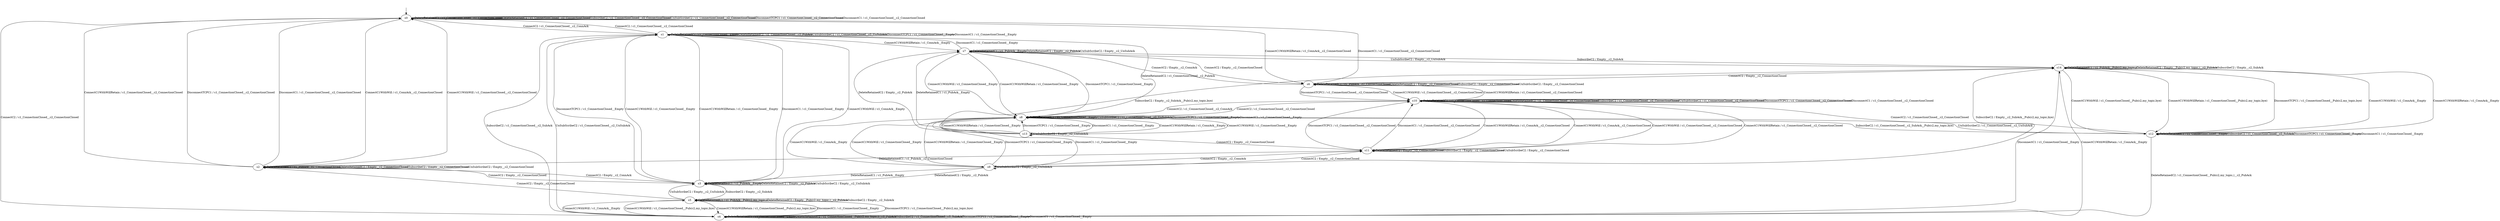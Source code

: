digraph h6 {
s0 [label="s0"];
s1 [label="s1"];
s2 [label="s2"];
s6 [label="s6"];
s3 [label="s3"];
s4 [label="s4"];
s7 [label="s7"];
s10 [label="s10"];
s5 [label="s5"];
s8 [label="s8"];
s14 [label="s14"];
s9 [label="s9"];
s12 [label="s12"];
s13 [label="s13"];
s11 [label="s11"];
s0 -> s1 [label="ConnectC2 / c1_ConnectionClosed__c2_ConnAck"];
s0 -> s2 [label="ConnectC1WithWill / c1_ConnAck__c2_ConnectionClosed"];
s0 -> s6 [label="ConnectC1WithWillRetain / c1_ConnAck__c2_ConnectionClosed"];
s0 -> s0 [label="DeleteRetainedC1 / c1_ConnectionClosed__c2_ConnectionClosed"];
s0 -> s0 [label="DeleteRetainedC2 / c1_ConnectionClosed__c2_ConnectionClosed"];
s0 -> s0 [label="SubscribeC2 / c1_ConnectionClosed__c2_ConnectionClosed"];
s0 -> s0 [label="UnSubScribeC2 / c1_ConnectionClosed__c2_ConnectionClosed"];
s0 -> s0 [label="DisconnectTCPC1 / c1_ConnectionClosed__c2_ConnectionClosed"];
s0 -> s0 [label="DisconnectC1 / c1_ConnectionClosed__c2_ConnectionClosed"];
s1 -> s0 [label="ConnectC2 / c1_ConnectionClosed__c2_ConnectionClosed"];
s1 -> s3 [label="ConnectC1WithWill / c1_ConnAck__Empty"];
s1 -> s7 [label="ConnectC1WithWillRetain / c1_ConnAck__Empty"];
s1 -> s1 [label="DeleteRetainedC1 / c1_ConnectionClosed__Empty"];
s1 -> s1 [label="DeleteRetainedC2 / c1_ConnectionClosed__c2_PubAck"];
s1 -> s4 [label="SubscribeC2 / c1_ConnectionClosed__c2_SubAck"];
s1 -> s1 [label="UnSubScribeC2 / c1_ConnectionClosed__c2_UnSubAck"];
s1 -> s1 [label="DisconnectTCPC1 / c1_ConnectionClosed__Empty"];
s1 -> s1 [label="DisconnectC1 / c1_ConnectionClosed__Empty"];
s2 -> s3 [label="ConnectC2 / Empty__c2_ConnAck"];
s2 -> s0 [label="ConnectC1WithWill / c1_ConnectionClosed__c2_ConnectionClosed"];
s2 -> s0 [label="ConnectC1WithWillRetain / c1_ConnectionClosed__c2_ConnectionClosed"];
s2 -> s2 [label="DeleteRetainedC1 / c1_PubAck__c2_ConnectionClosed"];
s2 -> s2 [label="DeleteRetainedC2 / Empty__c2_ConnectionClosed"];
s2 -> s2 [label="SubscribeC2 / Empty__c2_ConnectionClosed"];
s2 -> s2 [label="UnSubScribeC2 / Empty__c2_ConnectionClosed"];
s2 -> s0 [label="DisconnectTCPC1 / c1_ConnectionClosed__c2_ConnectionClosed"];
s2 -> s0 [label="DisconnectC1 / c1_ConnectionClosed__c2_ConnectionClosed"];
s6 -> s7 [label="ConnectC2 / Empty__c2_ConnAck"];
s6 -> s10 [label="ConnectC1WithWill / c1_ConnectionClosed__c2_ConnectionClosed"];
s6 -> s10 [label="ConnectC1WithWillRetain / c1_ConnectionClosed__c2_ConnectionClosed"];
s6 -> s6 [label="DeleteRetainedC1 / c1_PubAck__c2_ConnectionClosed"];
s6 -> s6 [label="DeleteRetainedC2 / Empty__c2_ConnectionClosed"];
s6 -> s6 [label="SubscribeC2 / Empty__c2_ConnectionClosed"];
s6 -> s6 [label="UnSubScribeC2 / Empty__c2_ConnectionClosed"];
s6 -> s10 [label="DisconnectTCPC1 / c1_ConnectionClosed__c2_ConnectionClosed"];
s6 -> s0 [label="DisconnectC1 / c1_ConnectionClosed__c2_ConnectionClosed"];
s3 -> s2 [label="ConnectC2 / Empty__c2_ConnectionClosed"];
s3 -> s1 [label="ConnectC1WithWill / c1_ConnectionClosed__Empty"];
s3 -> s1 [label="ConnectC1WithWillRetain / c1_ConnectionClosed__Empty"];
s3 -> s3 [label="DeleteRetainedC1 / c1_PubAck__Empty"];
s3 -> s3 [label="DeleteRetainedC2 / Empty__c2_PubAck"];
s3 -> s5 [label="SubscribeC2 / Empty__c2_SubAck"];
s3 -> s3 [label="UnSubScribeC2 / Empty__c2_UnSubAck"];
s3 -> s1 [label="DisconnectTCPC1 / c1_ConnectionClosed__Empty"];
s3 -> s1 [label="DisconnectC1 / c1_ConnectionClosed__Empty"];
s4 -> s0 [label="ConnectC2 / c1_ConnectionClosed__c2_ConnectionClosed"];
s4 -> s5 [label="ConnectC1WithWill / c1_ConnAck__Empty"];
s4 -> s14 [label="ConnectC1WithWillRetain / c1_ConnAck__Empty"];
s4 -> s4 [label="DeleteRetainedC1 / c1_ConnectionClosed__Empty"];
s4 -> s4 [label="DeleteRetainedC2 / c1_ConnectionClosed__Pub(c2,my_topic,)__c2_PubAck"];
s4 -> s4 [label="SubscribeC2 / c1_ConnectionClosed__c2_SubAck"];
s4 -> s1 [label="UnSubScribeC2 / c1_ConnectionClosed__c2_UnSubAck"];
s4 -> s4 [label="DisconnectTCPC1 / c1_ConnectionClosed__Empty"];
s4 -> s4 [label="DisconnectC1 / c1_ConnectionClosed__Empty"];
s7 -> s6 [label="ConnectC2 / Empty__c2_ConnectionClosed"];
s7 -> s8 [label="ConnectC1WithWill / c1_ConnectionClosed__Empty"];
s7 -> s8 [label="ConnectC1WithWillRetain / c1_ConnectionClosed__Empty"];
s7 -> s7 [label="DeleteRetainedC1 / c1_PubAck__Empty"];
s7 -> s7 [label="DeleteRetainedC2 / Empty__c2_PubAck"];
s7 -> s14 [label="SubscribeC2 / Empty__c2_SubAck"];
s7 -> s7 [label="UnSubScribeC2 / Empty__c2_UnSubAck"];
s7 -> s8 [label="DisconnectTCPC1 / c1_ConnectionClosed__Empty"];
s7 -> s1 [label="DisconnectC1 / c1_ConnectionClosed__Empty"];
s10 -> s8 [label="ConnectC2 / c1_ConnectionClosed__c2_ConnAck"];
s10 -> s11 [label="ConnectC1WithWill / c1_ConnAck__c2_ConnectionClosed"];
s10 -> s11 [label="ConnectC1WithWillRetain / c1_ConnAck__c2_ConnectionClosed"];
s10 -> s10 [label="DeleteRetainedC1 / c1_ConnectionClosed__c2_ConnectionClosed"];
s10 -> s10 [label="DeleteRetainedC2 / c1_ConnectionClosed__c2_ConnectionClosed"];
s10 -> s10 [label="SubscribeC2 / c1_ConnectionClosed__c2_ConnectionClosed"];
s10 -> s10 [label="UnSubScribeC2 / c1_ConnectionClosed__c2_ConnectionClosed"];
s10 -> s10 [label="DisconnectTCPC1 / c1_ConnectionClosed__c2_ConnectionClosed"];
s10 -> s10 [label="DisconnectC1 / c1_ConnectionClosed__c2_ConnectionClosed"];
s5 -> s2 [label="ConnectC2 / Empty__c2_ConnectionClosed"];
s5 -> s4 [label="ConnectC1WithWill / c1_ConnectionClosed__Pub(c2,my_topic,bye)"];
s5 -> s4 [label="ConnectC1WithWillRetain / c1_ConnectionClosed__Pub(c2,my_topic,bye)"];
s5 -> s5 [label="DeleteRetainedC1 / c1_PubAck__Pub(c2,my_topic,)"];
s5 -> s5 [label="DeleteRetainedC2 / Empty__Pub(c2,my_topic,)__c2_PubAck"];
s5 -> s5 [label="SubscribeC2 / Empty__c2_SubAck"];
s5 -> s3 [label="UnSubScribeC2 / Empty__c2_UnSubAck"];
s5 -> s4 [label="DisconnectTCPC1 / c1_ConnectionClosed__Pub(c2,my_topic,bye)"];
s5 -> s4 [label="DisconnectC1 / c1_ConnectionClosed__Empty"];
s8 -> s10 [label="ConnectC2 / c1_ConnectionClosed__c2_ConnectionClosed"];
s8 -> s9 [label="ConnectC1WithWill / c1_ConnAck__Empty"];
s8 -> s13 [label="ConnectC1WithWillRetain / c1_ConnAck__Empty"];
s8 -> s8 [label="DeleteRetainedC1 / c1_ConnectionClosed__Empty"];
s8 -> s1 [label="DeleteRetainedC2 / c1_ConnectionClosed__c2_PubAck"];
s8 -> s12 [label="SubscribeC2 / c1_ConnectionClosed__c2_SubAck__Pub(c2,my_topic,bye)"];
s8 -> s8 [label="UnSubScribeC2 / c1_ConnectionClosed__c2_UnSubAck"];
s8 -> s8 [label="DisconnectTCPC1 / c1_ConnectionClosed__Empty"];
s8 -> s8 [label="DisconnectC1 / c1_ConnectionClosed__Empty"];
s14 -> s6 [label="ConnectC2 / Empty__c2_ConnectionClosed"];
s14 -> s12 [label="ConnectC1WithWill / c1_ConnectionClosed__Pub(c2,my_topic,bye)"];
s14 -> s12 [label="ConnectC1WithWillRetain / c1_ConnectionClosed__Pub(c2,my_topic,bye)"];
s14 -> s14 [label="DeleteRetainedC1 / c1_PubAck__Pub(c2,my_topic,)"];
s14 -> s14 [label="DeleteRetainedC2 / Empty__Pub(c2,my_topic,)__c2_PubAck"];
s14 -> s14 [label="SubscribeC2 / Empty__c2_SubAck"];
s14 -> s7 [label="UnSubScribeC2 / Empty__c2_UnSubAck"];
s14 -> s12 [label="DisconnectTCPC1 / c1_ConnectionClosed__Pub(c2,my_topic,bye)"];
s14 -> s4 [label="DisconnectC1 / c1_ConnectionClosed__Empty"];
s9 -> s11 [label="ConnectC2 / Empty__c2_ConnectionClosed"];
s9 -> s8 [label="ConnectC1WithWill / c1_ConnectionClosed__Empty"];
s9 -> s8 [label="ConnectC1WithWillRetain / c1_ConnectionClosed__Empty"];
s9 -> s3 [label="DeleteRetainedC1 / c1_PubAck__Empty"];
s9 -> s3 [label="DeleteRetainedC2 / Empty__c2_PubAck"];
s9 -> s14 [label="SubscribeC2 / Empty__c2_SubAck__Pub(c2,my_topic,bye)"];
s9 -> s9 [label="UnSubScribeC2 / Empty__c2_UnSubAck"];
s9 -> s8 [label="DisconnectTCPC1 / c1_ConnectionClosed__Empty"];
s9 -> s8 [label="DisconnectC1 / c1_ConnectionClosed__Empty"];
s12 -> s10 [label="ConnectC2 / c1_ConnectionClosed__c2_ConnectionClosed"];
s12 -> s14 [label="ConnectC1WithWill / c1_ConnAck__Empty"];
s12 -> s14 [label="ConnectC1WithWillRetain / c1_ConnAck__Empty"];
s12 -> s12 [label="DeleteRetainedC1 / c1_ConnectionClosed__Empty"];
s12 -> s4 [label="DeleteRetainedC2 / c1_ConnectionClosed__Pub(c2,my_topic,)__c2_PubAck"];
s12 -> s12 [label="SubscribeC2 / c1_ConnectionClosed__c2_SubAck"];
s12 -> s8 [label="UnSubScribeC2 / c1_ConnectionClosed__c2_UnSubAck"];
s12 -> s12 [label="DisconnectTCPC1 / c1_ConnectionClosed__Empty"];
s12 -> s12 [label="DisconnectC1 / c1_ConnectionClosed__Empty"];
s13 -> s11 [label="ConnectC2 / Empty__c2_ConnectionClosed"];
s13 -> s8 [label="ConnectC1WithWill / c1_ConnectionClosed__Empty"];
s13 -> s8 [label="ConnectC1WithWillRetain / c1_ConnectionClosed__Empty"];
s13 -> s7 [label="DeleteRetainedC1 / c1_PubAck__Empty"];
s13 -> s7 [label="DeleteRetainedC2 / Empty__c2_PubAck"];
s13 -> s14 [label="SubscribeC2 / Empty__c2_SubAck__Pub(c2,my_topic,bye)"];
s13 -> s13 [label="UnSubScribeC2 / Empty__c2_UnSubAck"];
s13 -> s8 [label="DisconnectTCPC1 / c1_ConnectionClosed__Empty"];
s13 -> s8 [label="DisconnectC1 / c1_ConnectionClosed__Empty"];
s11 -> s9 [label="ConnectC2 / Empty__c2_ConnAck"];
s11 -> s10 [label="ConnectC1WithWill / c1_ConnectionClosed__c2_ConnectionClosed"];
s11 -> s10 [label="ConnectC1WithWillRetain / c1_ConnectionClosed__c2_ConnectionClosed"];
s11 -> s2 [label="DeleteRetainedC1 / c1_PubAck__c2_ConnectionClosed"];
s11 -> s11 [label="DeleteRetainedC2 / Empty__c2_ConnectionClosed"];
s11 -> s11 [label="SubscribeC2 / Empty__c2_ConnectionClosed"];
s11 -> s11 [label="UnSubScribeC2 / Empty__c2_ConnectionClosed"];
s11 -> s10 [label="DisconnectTCPC1 / c1_ConnectionClosed__c2_ConnectionClosed"];
s11 -> s10 [label="DisconnectC1 / c1_ConnectionClosed__c2_ConnectionClosed"];
__start0 [shape=none, label=""];
__start0 -> s0 [label=""];
}
